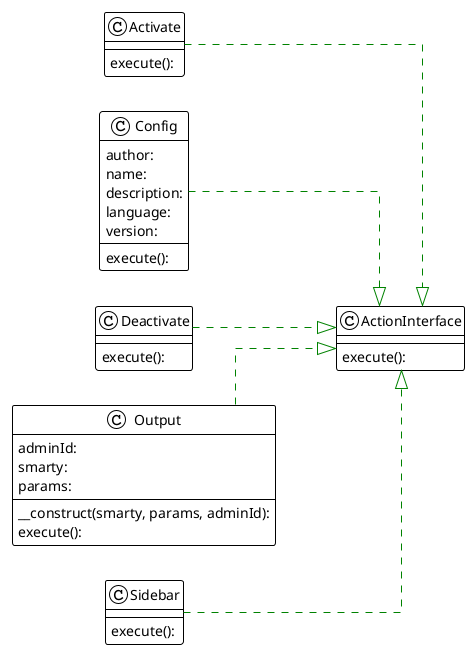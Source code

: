 @startuml

!theme plain
left to right direction
skinparam linetype ortho

class ActionInterface {
   execute():
}
class Activate {
   execute():
}
class Config {
   author:
   name:
   description:
   language:
   version:
   execute():
}
class Deactivate {
   execute():
}
class Output {
   __construct(smarty, params, adminId):
   adminId:
   smarty:
   params:
   execute():
}
class Sidebar {
   execute():
}

Activate         -[#008200,dashed]-^  ActionInterface
Config           -[#008200,dashed]-^  ActionInterface
Deactivate       -[#008200,dashed]-^  ActionInterface
Output           -[#008200,dashed]-^  ActionInterface
Sidebar          -[#008200,dashed]-^  ActionInterface

@enduml
